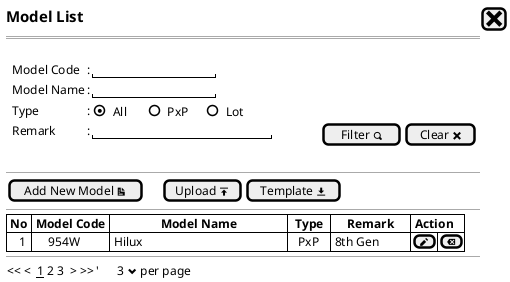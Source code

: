 @startsalt
{
  <size:15><b>Model List |[<size:25><&x>]|*
  ==
  .
  {
    .|Model Code        |: |"               "|*
    .|Model Name        |: |"               "|*
    .|Type              |: {(X)All      |()PxP     |   ()Lot  }*
    .|Remark            |: |"                      "|              |[Filter <&magnifying-glass>]| [Clear <&x>]|*
  }
  .
  --
  {
  [Add New Model <&document>]|.|.|.|[Upload <&data-transfer-upload>]| [Template <&data-transfer-download>]|* 
  }
  --
  {#
    | <b>No | <b>Model Code |                <b>Model Name                |  <b>Type  |<b>     Remark     |<b> Action |*|*|*
    |    1  |     954W      | Hilux                                       |   PxP     | 8th Gen           |[<&pencil>]|[<&delete>]|*
  }
  --
  {
  << <  __1__ 2 3  > >>  |'      3 <&chevron-bottom> per page |*
  }

}
@endsalt

